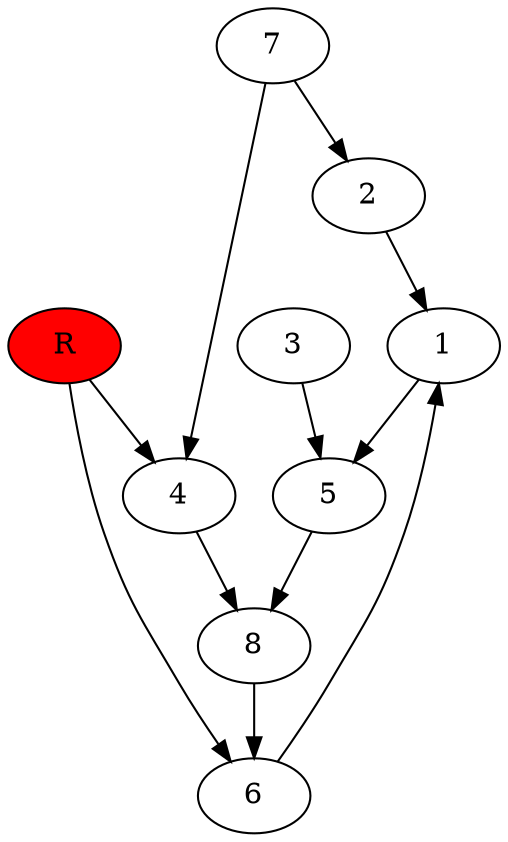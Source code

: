 digraph prb6145 {
	1
	2
	3
	4
	5
	6
	7
	8
	R [fillcolor="#ff0000" style=filled]
	1 -> 5
	2 -> 1
	3 -> 5
	4 -> 8
	5 -> 8
	6 -> 1
	7 -> 2
	7 -> 4
	8 -> 6
	R -> 4
	R -> 6
}
